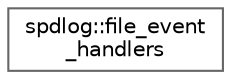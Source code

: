 digraph "类继承关系图"
{
 // LATEX_PDF_SIZE
  bgcolor="transparent";
  edge [fontname=Helvetica,fontsize=10,labelfontname=Helvetica,labelfontsize=10];
  node [fontname=Helvetica,fontsize=10,shape=box,height=0.2,width=0.4];
  rankdir="LR";
  Node0 [id="Node000000",label="spdlog::file_event\l_handlers",height=0.2,width=0.4,color="grey40", fillcolor="white", style="filled",URL="$structspdlog_1_1file__event__handlers.html",tooltip=" "];
}
